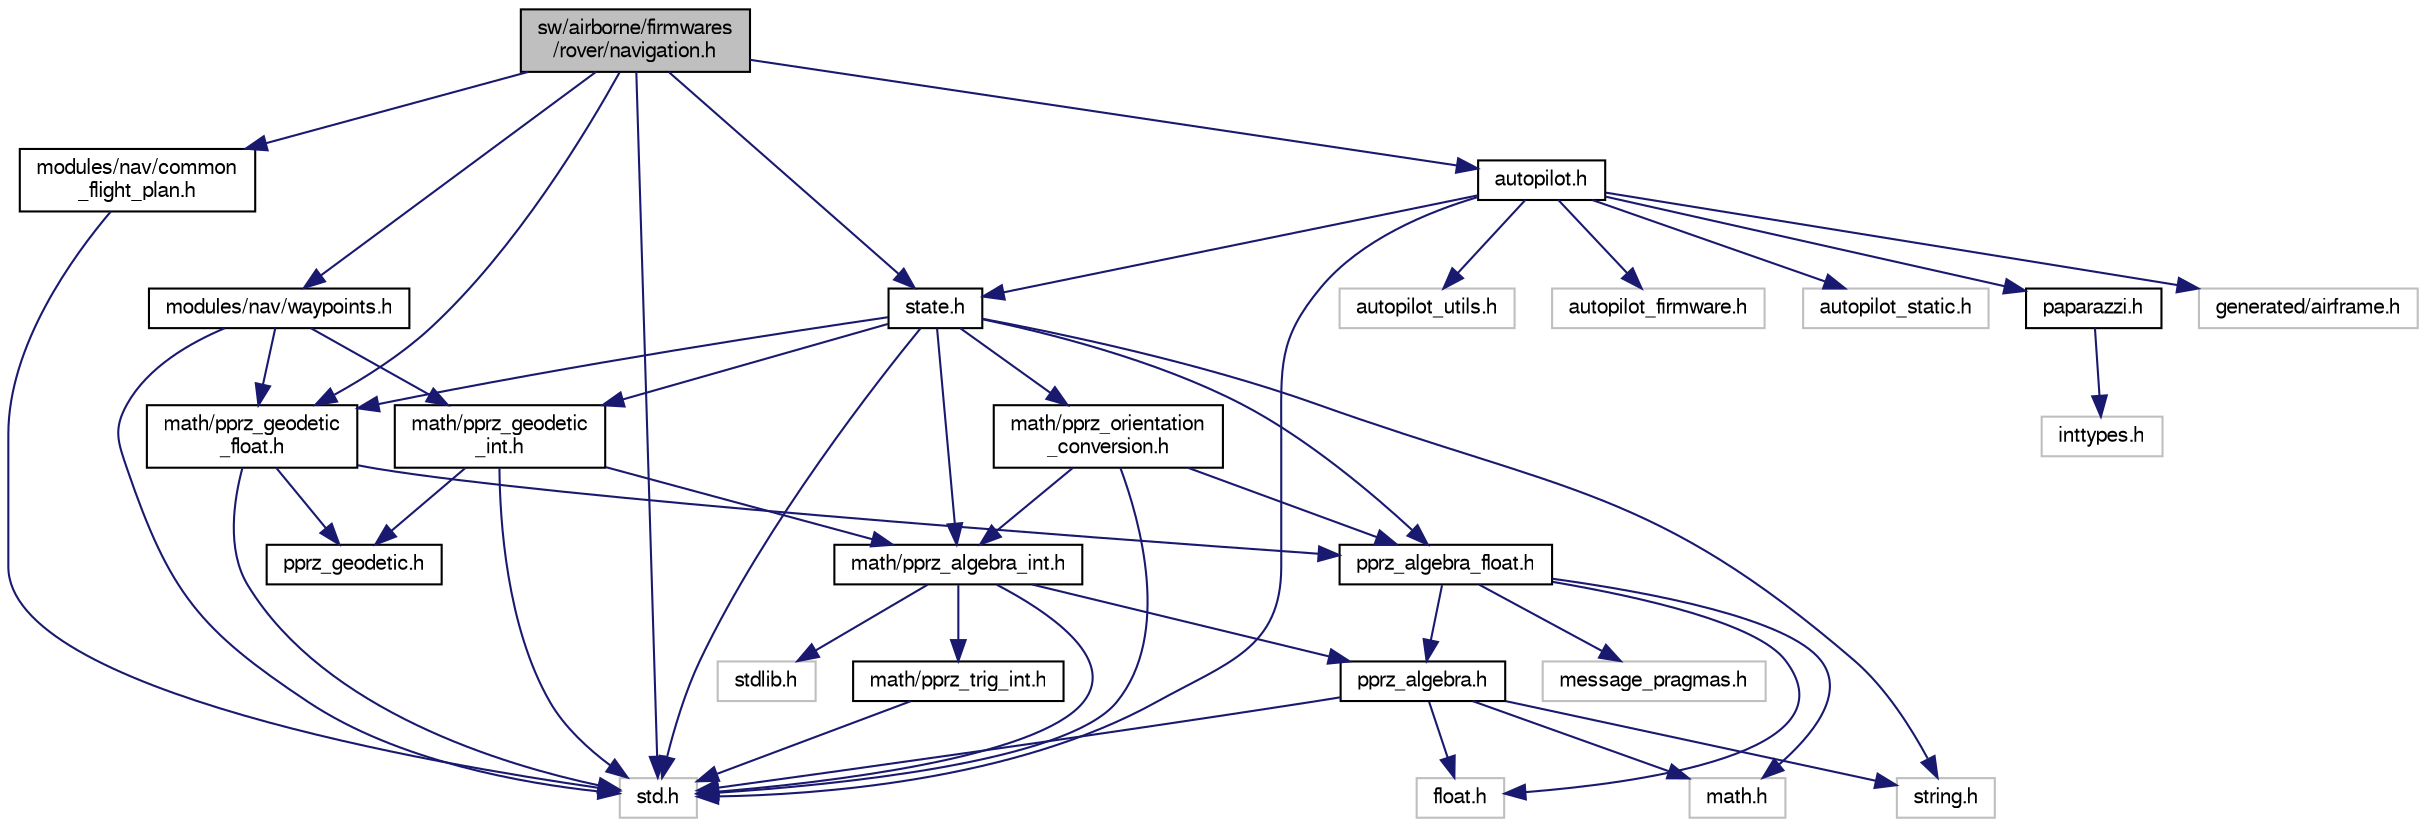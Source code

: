 digraph "sw/airborne/firmwares/rover/navigation.h"
{
  edge [fontname="FreeSans",fontsize="10",labelfontname="FreeSans",labelfontsize="10"];
  node [fontname="FreeSans",fontsize="10",shape=record];
  Node1 [label="sw/airborne/firmwares\l/rover/navigation.h",height=0.2,width=0.4,color="black", fillcolor="grey75", style="filled", fontcolor="black"];
  Node1 -> Node2 [color="midnightblue",fontsize="10",style="solid",fontname="FreeSans"];
  Node2 [label="std.h",height=0.2,width=0.4,color="grey75", fillcolor="white", style="filled"];
  Node1 -> Node3 [color="midnightblue",fontsize="10",style="solid",fontname="FreeSans"];
  Node3 [label="math/pprz_geodetic\l_float.h",height=0.2,width=0.4,color="black", fillcolor="white", style="filled",URL="$pprz__geodetic__float_8h.html",tooltip="Paparazzi floating point math for geodetic calculations. "];
  Node3 -> Node4 [color="midnightblue",fontsize="10",style="solid",fontname="FreeSans"];
  Node4 [label="pprz_geodetic.h",height=0.2,width=0.4,color="black", fillcolor="white", style="filled",URL="$pprz__geodetic_8h.html",tooltip="Paparazzi generic macros for geodetic calculations. "];
  Node3 -> Node5 [color="midnightblue",fontsize="10",style="solid",fontname="FreeSans"];
  Node5 [label="pprz_algebra_float.h",height=0.2,width=0.4,color="black", fillcolor="white", style="filled",URL="$pprz__algebra__float_8h.html",tooltip="Paparazzi floating point algebra. "];
  Node5 -> Node6 [color="midnightblue",fontsize="10",style="solid",fontname="FreeSans"];
  Node6 [label="pprz_algebra.h",height=0.2,width=0.4,color="black", fillcolor="white", style="filled",URL="$pprz__algebra_8h.html",tooltip="Paparazzi generic algebra macros. "];
  Node6 -> Node7 [color="midnightblue",fontsize="10",style="solid",fontname="FreeSans"];
  Node7 [label="float.h",height=0.2,width=0.4,color="grey75", fillcolor="white", style="filled"];
  Node6 -> Node8 [color="midnightblue",fontsize="10",style="solid",fontname="FreeSans"];
  Node8 [label="string.h",height=0.2,width=0.4,color="grey75", fillcolor="white", style="filled"];
  Node6 -> Node2 [color="midnightblue",fontsize="10",style="solid",fontname="FreeSans"];
  Node6 -> Node9 [color="midnightblue",fontsize="10",style="solid",fontname="FreeSans"];
  Node9 [label="math.h",height=0.2,width=0.4,color="grey75", fillcolor="white", style="filled"];
  Node5 -> Node10 [color="midnightblue",fontsize="10",style="solid",fontname="FreeSans"];
  Node10 [label="message_pragmas.h",height=0.2,width=0.4,color="grey75", fillcolor="white", style="filled"];
  Node5 -> Node9 [color="midnightblue",fontsize="10",style="solid",fontname="FreeSans"];
  Node5 -> Node7 [color="midnightblue",fontsize="10",style="solid",fontname="FreeSans"];
  Node3 -> Node2 [color="midnightblue",fontsize="10",style="solid",fontname="FreeSans"];
  Node1 -> Node11 [color="midnightblue",fontsize="10",style="solid",fontname="FreeSans"];
  Node11 [label="state.h",height=0.2,width=0.4,color="black", fillcolor="white", style="filled",URL="$state_8h.html",tooltip="API to get/set the generic vehicle states. "];
  Node11 -> Node12 [color="midnightblue",fontsize="10",style="solid",fontname="FreeSans"];
  Node12 [label="math/pprz_algebra_int.h",height=0.2,width=0.4,color="black", fillcolor="white", style="filled",URL="$pprz__algebra__int_8h.html",tooltip="Paparazzi fixed point algebra. "];
  Node12 -> Node2 [color="midnightblue",fontsize="10",style="solid",fontname="FreeSans"];
  Node12 -> Node6 [color="midnightblue",fontsize="10",style="solid",fontname="FreeSans"];
  Node12 -> Node13 [color="midnightblue",fontsize="10",style="solid",fontname="FreeSans"];
  Node13 [label="math/pprz_trig_int.h",height=0.2,width=0.4,color="black", fillcolor="white", style="filled",URL="$pprz__trig__int_8h.html",tooltip="Paparazzi fixed point trig functions. "];
  Node13 -> Node2 [color="midnightblue",fontsize="10",style="solid",fontname="FreeSans"];
  Node12 -> Node14 [color="midnightblue",fontsize="10",style="solid",fontname="FreeSans"];
  Node14 [label="stdlib.h",height=0.2,width=0.4,color="grey75", fillcolor="white", style="filled"];
  Node11 -> Node5 [color="midnightblue",fontsize="10",style="solid",fontname="FreeSans"];
  Node11 -> Node15 [color="midnightblue",fontsize="10",style="solid",fontname="FreeSans"];
  Node15 [label="math/pprz_geodetic\l_int.h",height=0.2,width=0.4,color="black", fillcolor="white", style="filled",URL="$pprz__geodetic__int_8h.html",tooltip="Paparazzi fixed point math for geodetic calculations. "];
  Node15 -> Node4 [color="midnightblue",fontsize="10",style="solid",fontname="FreeSans"];
  Node15 -> Node2 [color="midnightblue",fontsize="10",style="solid",fontname="FreeSans"];
  Node15 -> Node12 [color="midnightblue",fontsize="10",style="solid",fontname="FreeSans"];
  Node11 -> Node3 [color="midnightblue",fontsize="10",style="solid",fontname="FreeSans"];
  Node11 -> Node16 [color="midnightblue",fontsize="10",style="solid",fontname="FreeSans"];
  Node16 [label="math/pprz_orientation\l_conversion.h",height=0.2,width=0.4,color="black", fillcolor="white", style="filled",URL="$pprz__orientation__conversion_8h.html",tooltip="Generic orientation representation and conversions. "];
  Node16 -> Node12 [color="midnightblue",fontsize="10",style="solid",fontname="FreeSans"];
  Node16 -> Node5 [color="midnightblue",fontsize="10",style="solid",fontname="FreeSans"];
  Node16 -> Node2 [color="midnightblue",fontsize="10",style="solid",fontname="FreeSans"];
  Node11 -> Node2 [color="midnightblue",fontsize="10",style="solid",fontname="FreeSans"];
  Node11 -> Node8 [color="midnightblue",fontsize="10",style="solid",fontname="FreeSans"];
  Node1 -> Node17 [color="midnightblue",fontsize="10",style="solid",fontname="FreeSans"];
  Node17 [label="modules/nav/waypoints.h",height=0.2,width=0.4,color="black", fillcolor="white", style="filled",URL="$nav_2waypoints_8h.html"];
  Node17 -> Node2 [color="midnightblue",fontsize="10",style="solid",fontname="FreeSans"];
  Node17 -> Node15 [color="midnightblue",fontsize="10",style="solid",fontname="FreeSans"];
  Node17 -> Node3 [color="midnightblue",fontsize="10",style="solid",fontname="FreeSans"];
  Node1 -> Node18 [color="midnightblue",fontsize="10",style="solid",fontname="FreeSans"];
  Node18 [label="modules/nav/common\l_flight_plan.h",height=0.2,width=0.4,color="black", fillcolor="white", style="filled",URL="$common__flight__plan_8h.html",tooltip="Common flight_plan functions shared between fixedwing and rotorcraft. "];
  Node18 -> Node2 [color="midnightblue",fontsize="10",style="solid",fontname="FreeSans"];
  Node1 -> Node19 [color="midnightblue",fontsize="10",style="solid",fontname="FreeSans"];
  Node19 [label="autopilot.h",height=0.2,width=0.4,color="black", fillcolor="white", style="filled",URL="$autopilot_8h.html",tooltip="Core autopilot interface common to all firmwares. "];
  Node19 -> Node2 [color="midnightblue",fontsize="10",style="solid",fontname="FreeSans"];
  Node19 -> Node20 [color="midnightblue",fontsize="10",style="solid",fontname="FreeSans"];
  Node20 [label="paparazzi.h",height=0.2,width=0.4,color="black", fillcolor="white", style="filled",URL="$paparazzi_8h.html"];
  Node20 -> Node21 [color="midnightblue",fontsize="10",style="solid",fontname="FreeSans"];
  Node21 [label="inttypes.h",height=0.2,width=0.4,color="grey75", fillcolor="white", style="filled"];
  Node19 -> Node22 [color="midnightblue",fontsize="10",style="solid",fontname="FreeSans"];
  Node22 [label="generated/airframe.h",height=0.2,width=0.4,color="grey75", fillcolor="white", style="filled"];
  Node19 -> Node11 [color="midnightblue",fontsize="10",style="solid",fontname="FreeSans"];
  Node19 -> Node23 [color="midnightblue",fontsize="10",style="solid",fontname="FreeSans"];
  Node23 [label="autopilot_utils.h",height=0.2,width=0.4,color="grey75", fillcolor="white", style="filled"];
  Node19 -> Node24 [color="midnightblue",fontsize="10",style="solid",fontname="FreeSans"];
  Node24 [label="autopilot_firmware.h",height=0.2,width=0.4,color="grey75", fillcolor="white", style="filled"];
  Node19 -> Node25 [color="midnightblue",fontsize="10",style="solid",fontname="FreeSans"];
  Node25 [label="autopilot_static.h",height=0.2,width=0.4,color="grey75", fillcolor="white", style="filled"];
}

